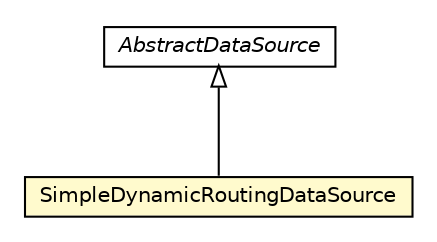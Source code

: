 #!/usr/local/bin/dot
#
# Class diagram 
# Generated by UMLGraph version R5_6_6-8-g8d7759 (http://www.umlgraph.org/)
#

digraph G {
	edge [fontname="Helvetica",fontsize=10,labelfontname="Helvetica",labelfontsize=10];
	node [fontname="Helvetica",fontsize=10,shape=plaintext];
	nodesep=0.25;
	ranksep=0.5;
	// org.dayatang.dsrouter.datasource.SimpleDynamicRoutingDataSource
	c84782 [label=<<table title="org.dayatang.dsrouter.datasource.SimpleDynamicRoutingDataSource" border="0" cellborder="1" cellspacing="0" cellpadding="2" port="p" bgcolor="lemonChiffon" href="./SimpleDynamicRoutingDataSource.html">
		<tr><td><table border="0" cellspacing="0" cellpadding="1">
<tr><td align="center" balign="center"> SimpleDynamicRoutingDataSource </td></tr>
		</table></td></tr>
		</table>>, URL="./SimpleDynamicRoutingDataSource.html", fontname="Helvetica", fontcolor="black", fontsize=10.0];
	// org.dayatang.dsrouter.datasource.AbstractDataSource
	c84784 [label=<<table title="org.dayatang.dsrouter.datasource.AbstractDataSource" border="0" cellborder="1" cellspacing="0" cellpadding="2" port="p" href="./AbstractDataSource.html">
		<tr><td><table border="0" cellspacing="0" cellpadding="1">
<tr><td align="center" balign="center"><font face="Helvetica-Oblique"> AbstractDataSource </font></td></tr>
		</table></td></tr>
		</table>>, URL="./AbstractDataSource.html", fontname="Helvetica", fontcolor="black", fontsize=10.0];
	//org.dayatang.dsrouter.datasource.SimpleDynamicRoutingDataSource extends org.dayatang.dsrouter.datasource.AbstractDataSource
	c84784:p -> c84782:p [dir=back,arrowtail=empty];
}

